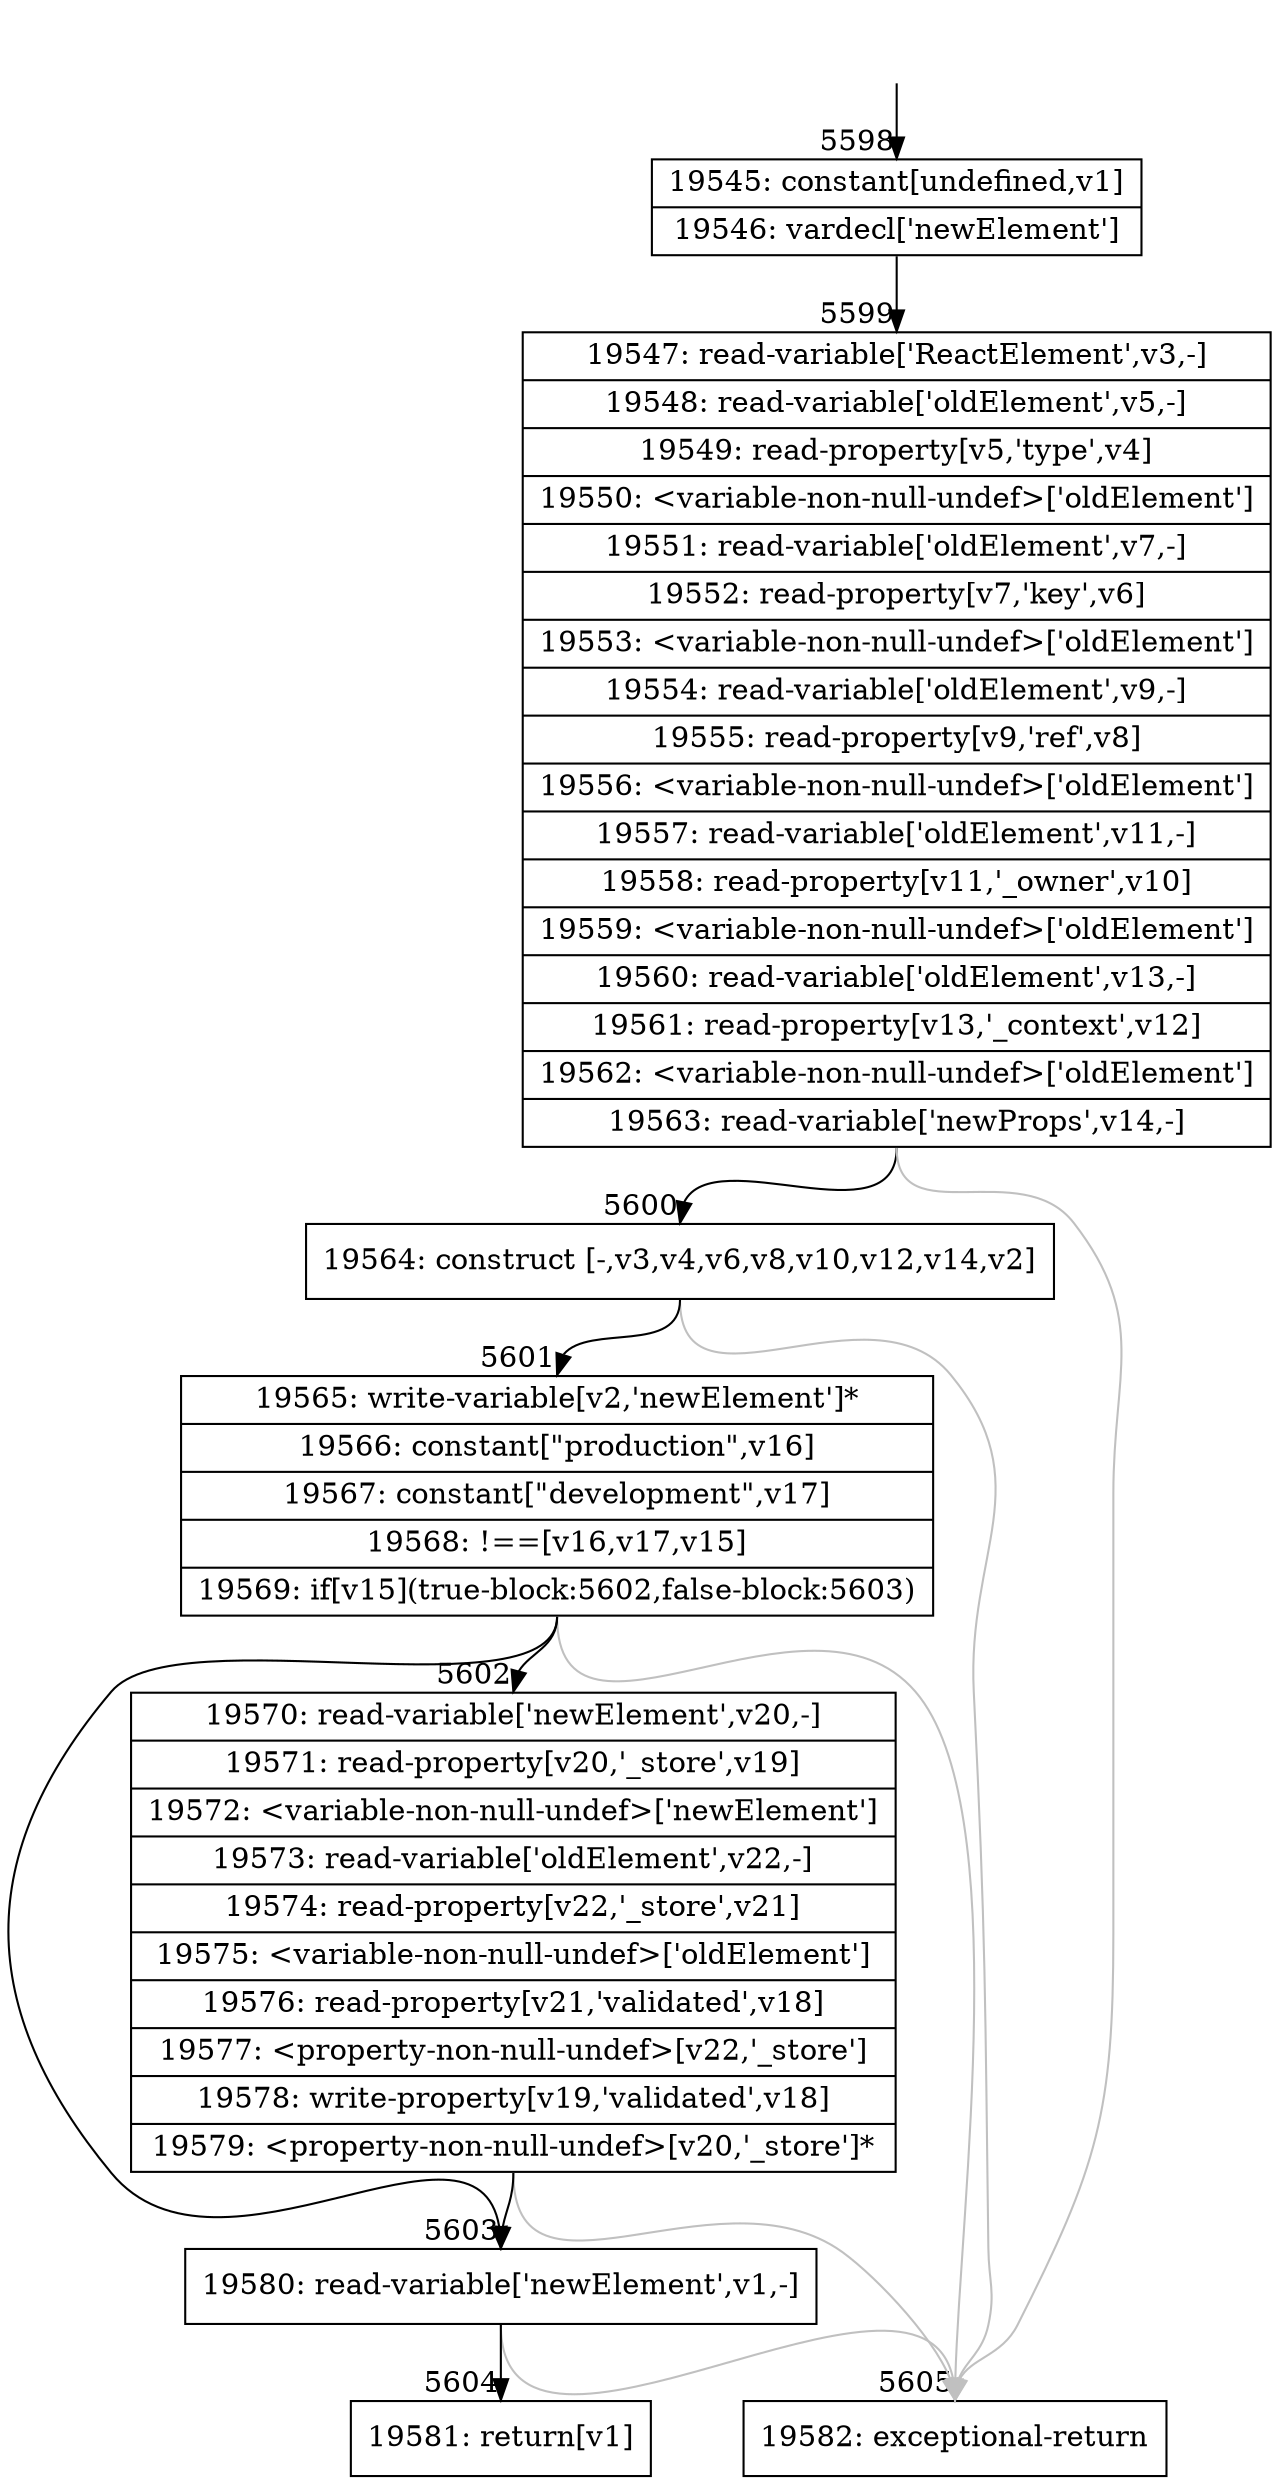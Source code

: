 digraph {
rankdir="TD"
BB_entry378[shape=none,label=""];
BB_entry378 -> BB5598 [tailport=s, headport=n, headlabel="    5598"]
BB5598 [shape=record label="{19545: constant[undefined,v1]|19546: vardecl['newElement']}" ] 
BB5598 -> BB5599 [tailport=s, headport=n, headlabel="      5599"]
BB5599 [shape=record label="{19547: read-variable['ReactElement',v3,-]|19548: read-variable['oldElement',v5,-]|19549: read-property[v5,'type',v4]|19550: \<variable-non-null-undef\>['oldElement']|19551: read-variable['oldElement',v7,-]|19552: read-property[v7,'key',v6]|19553: \<variable-non-null-undef\>['oldElement']|19554: read-variable['oldElement',v9,-]|19555: read-property[v9,'ref',v8]|19556: \<variable-non-null-undef\>['oldElement']|19557: read-variable['oldElement',v11,-]|19558: read-property[v11,'_owner',v10]|19559: \<variable-non-null-undef\>['oldElement']|19560: read-variable['oldElement',v13,-]|19561: read-property[v13,'_context',v12]|19562: \<variable-non-null-undef\>['oldElement']|19563: read-variable['newProps',v14,-]}" ] 
BB5599 -> BB5600 [tailport=s, headport=n, headlabel="      5600"]
BB5599 -> BB5605 [tailport=s, headport=n, color=gray, headlabel="      5605"]
BB5600 [shape=record label="{19564: construct [-,v3,v4,v6,v8,v10,v12,v14,v2]}" ] 
BB5600 -> BB5601 [tailport=s, headport=n, headlabel="      5601"]
BB5600 -> BB5605 [tailport=s, headport=n, color=gray]
BB5601 [shape=record label="{19565: write-variable[v2,'newElement']*|19566: constant[\"production\",v16]|19567: constant[\"development\",v17]|19568: !==[v16,v17,v15]|19569: if[v15](true-block:5602,false-block:5603)}" ] 
BB5601 -> BB5602 [tailport=s, headport=n, headlabel="      5602"]
BB5601 -> BB5603 [tailport=s, headport=n, headlabel="      5603"]
BB5601 -> BB5605 [tailport=s, headport=n, color=gray]
BB5602 [shape=record label="{19570: read-variable['newElement',v20,-]|19571: read-property[v20,'_store',v19]|19572: \<variable-non-null-undef\>['newElement']|19573: read-variable['oldElement',v22,-]|19574: read-property[v22,'_store',v21]|19575: \<variable-non-null-undef\>['oldElement']|19576: read-property[v21,'validated',v18]|19577: \<property-non-null-undef\>[v22,'_store']|19578: write-property[v19,'validated',v18]|19579: \<property-non-null-undef\>[v20,'_store']*}" ] 
BB5602 -> BB5603 [tailport=s, headport=n]
BB5602 -> BB5605 [tailport=s, headport=n, color=gray]
BB5603 [shape=record label="{19580: read-variable['newElement',v1,-]}" ] 
BB5603 -> BB5604 [tailport=s, headport=n, headlabel="      5604"]
BB5603 -> BB5605 [tailport=s, headport=n, color=gray]
BB5604 [shape=record label="{19581: return[v1]}" ] 
BB5605 [shape=record label="{19582: exceptional-return}" ] 
//#$~ 10027
}
